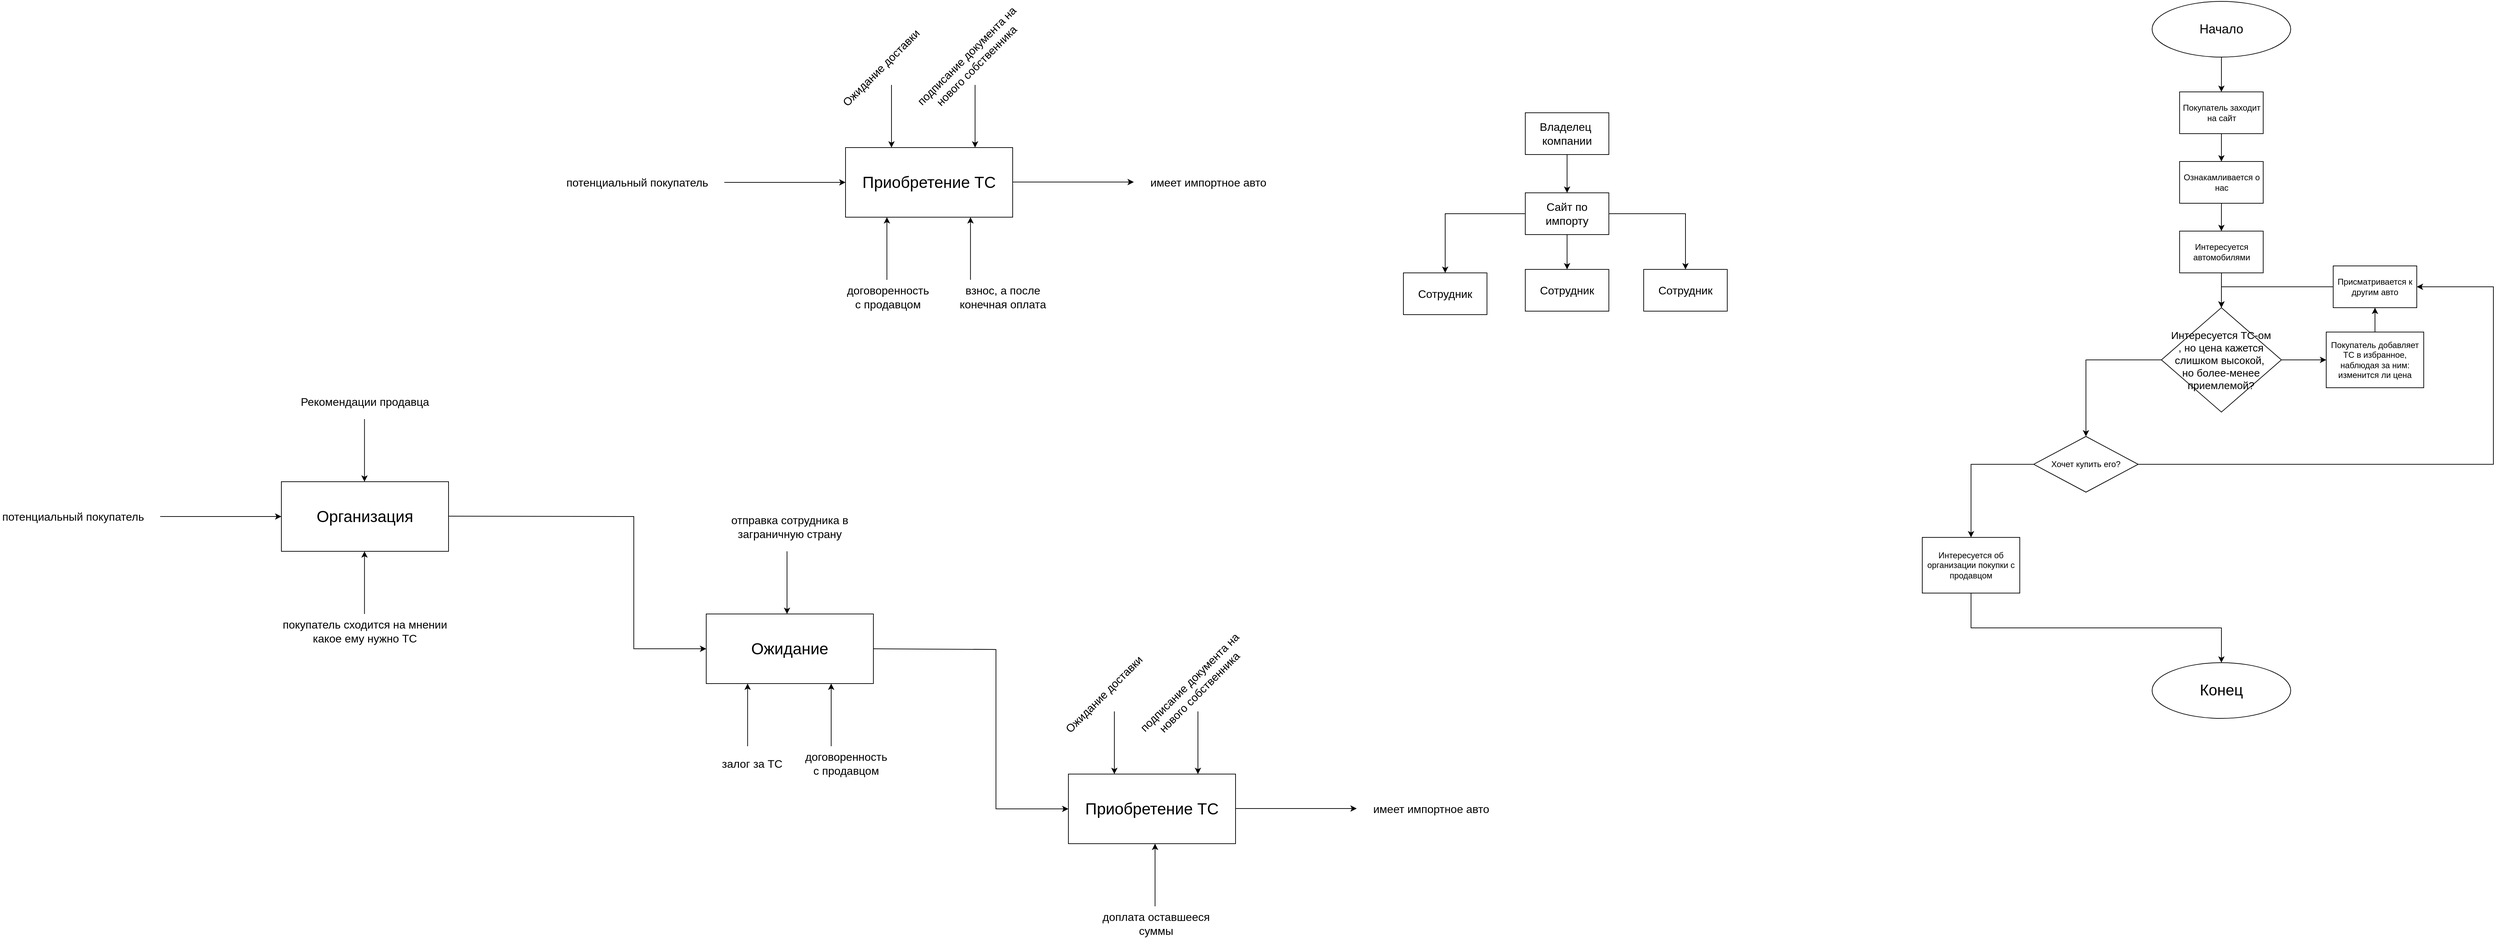 <mxfile version="24.3.1" type="device">
  <diagram name="Страница — 1" id="qD9a2uQzM58jKyfptVqL">
    <mxGraphModel dx="2420" dy="852" grid="1" gridSize="10" guides="1" tooltips="1" connect="1" arrows="1" fold="1" page="1" pageScale="1" pageWidth="827" pageHeight="1169" math="0" shadow="0">
      <root>
        <mxCell id="0" />
        <mxCell id="1" parent="0" />
        <mxCell id="t3ONwPED8ULluydBsEeW-1" value="Приобретение ТС" style="rounded=0;whiteSpace=wrap;html=1;fontSize=23;" parent="1" vertex="1">
          <mxGeometry x="434" y="380" width="240" height="100" as="geometry" />
        </mxCell>
        <mxCell id="t3ONwPED8ULluydBsEeW-2" value="" style="endArrow=classic;html=1;rounded=0;entryX=0;entryY=0.5;entryDx=0;entryDy=0;" parent="1" target="t3ONwPED8ULluydBsEeW-1" edge="1">
          <mxGeometry width="50" height="50" relative="1" as="geometry">
            <mxPoint x="260" y="430" as="sourcePoint" />
            <mxPoint x="310" y="405" as="targetPoint" />
          </mxGeometry>
        </mxCell>
        <mxCell id="t3ONwPED8ULluydBsEeW-3" value="" style="endArrow=classic;html=1;rounded=0;entryX=0;entryY=0.5;entryDx=0;entryDy=0;" parent="1" edge="1">
          <mxGeometry width="50" height="50" relative="1" as="geometry">
            <mxPoint x="674" y="429.5" as="sourcePoint" />
            <mxPoint x="848" y="429.5" as="targetPoint" />
          </mxGeometry>
        </mxCell>
        <mxCell id="m1Rp-SE6Qbz_XijWUfVs-2" value="" style="endArrow=classic;html=1;rounded=0;" parent="1" edge="1">
          <mxGeometry width="50" height="50" relative="1" as="geometry">
            <mxPoint x="500" y="290" as="sourcePoint" />
            <mxPoint x="500" y="380" as="targetPoint" />
          </mxGeometry>
        </mxCell>
        <mxCell id="m1Rp-SE6Qbz_XijWUfVs-3" value="" style="endArrow=classic;html=1;rounded=0;" parent="1" edge="1">
          <mxGeometry width="50" height="50" relative="1" as="geometry">
            <mxPoint x="620" y="290" as="sourcePoint" />
            <mxPoint x="620" y="380" as="targetPoint" />
          </mxGeometry>
        </mxCell>
        <mxCell id="m1Rp-SE6Qbz_XijWUfVs-4" value="" style="endArrow=classic;html=1;rounded=0;" parent="1" edge="1">
          <mxGeometry width="50" height="50" relative="1" as="geometry">
            <mxPoint x="493.41" y="570" as="sourcePoint" />
            <mxPoint x="493.41" y="480" as="targetPoint" />
          </mxGeometry>
        </mxCell>
        <mxCell id="m1Rp-SE6Qbz_XijWUfVs-5" value="" style="endArrow=classic;html=1;rounded=0;" parent="1" edge="1">
          <mxGeometry width="50" height="50" relative="1" as="geometry">
            <mxPoint x="613.41" y="570" as="sourcePoint" />
            <mxPoint x="613.41" y="480" as="targetPoint" />
          </mxGeometry>
        </mxCell>
        <mxCell id="m1Rp-SE6Qbz_XijWUfVs-6" value="Ожидание доставки" style="text;html=1;align=center;verticalAlign=middle;whiteSpace=wrap;rounded=0;fontSize=16;rotation=-45;" parent="1" vertex="1">
          <mxGeometry x="380" y="250" width="210" height="30" as="geometry" />
        </mxCell>
        <mxCell id="m1Rp-SE6Qbz_XijWUfVs-7" value="подписание документа на нового собственника" style="text;html=1;align=center;verticalAlign=middle;whiteSpace=wrap;rounded=0;fontSize=16;rotation=-45;" parent="1" vertex="1">
          <mxGeometry x="510" y="240" width="210" height="30" as="geometry" />
        </mxCell>
        <mxCell id="m1Rp-SE6Qbz_XijWUfVs-8" value="потенциальный покупатель" style="text;html=1;align=center;verticalAlign=middle;whiteSpace=wrap;rounded=0;fontSize=16;" parent="1" vertex="1">
          <mxGeometry x="30" y="415" width="210" height="30" as="geometry" />
        </mxCell>
        <mxCell id="m1Rp-SE6Qbz_XijWUfVs-9" value="договоренность с продавцом" style="text;html=1;align=center;verticalAlign=middle;whiteSpace=wrap;rounded=0;fontSize=16;" parent="1" vertex="1">
          <mxGeometry x="430" y="580" width="130" height="30" as="geometry" />
        </mxCell>
        <mxCell id="m1Rp-SE6Qbz_XijWUfVs-10" value="взнос, а после конечная оплата" style="text;html=1;align=center;verticalAlign=middle;whiteSpace=wrap;rounded=0;fontSize=16;" parent="1" vertex="1">
          <mxGeometry x="580" y="580" width="160" height="30" as="geometry" />
        </mxCell>
        <mxCell id="m1Rp-SE6Qbz_XijWUfVs-11" value="имеет импортное авто" style="text;html=1;align=center;verticalAlign=middle;whiteSpace=wrap;rounded=0;fontSize=16;" parent="1" vertex="1">
          <mxGeometry x="850" y="415" width="210" height="30" as="geometry" />
        </mxCell>
        <mxCell id="mZaVRYP02iY4yXCvRnx1-1" value="Ожидание" style="rounded=0;whiteSpace=wrap;html=1;fontSize=23;" parent="1" vertex="1">
          <mxGeometry x="234" y="1050" width="240" height="100" as="geometry" />
        </mxCell>
        <mxCell id="mZaVRYP02iY4yXCvRnx1-3" value="" style="endArrow=classic;html=1;rounded=0;entryX=0;entryY=0.5;entryDx=0;entryDy=0;exitX=1;exitY=0.5;exitDx=0;exitDy=0;" parent="1" target="mZaVRYP02iY4yXCvRnx1-27" edge="1" source="mZaVRYP02iY4yXCvRnx1-1">
          <mxGeometry width="50" height="50" relative="1" as="geometry">
            <mxPoint x="514" y="1100" as="sourcePoint" />
            <mxPoint x="688" y="1100" as="targetPoint" />
            <Array as="points">
              <mxPoint x="650" y="1101" />
              <mxPoint x="650" y="1330" />
            </Array>
          </mxGeometry>
        </mxCell>
        <mxCell id="mZaVRYP02iY4yXCvRnx1-4" value="" style="endArrow=classic;html=1;rounded=0;" parent="1" edge="1">
          <mxGeometry width="50" height="50" relative="1" as="geometry">
            <mxPoint x="350" y="960" as="sourcePoint" />
            <mxPoint x="350" y="1050" as="targetPoint" />
          </mxGeometry>
        </mxCell>
        <mxCell id="mZaVRYP02iY4yXCvRnx1-6" value="" style="endArrow=classic;html=1;rounded=0;" parent="1" edge="1">
          <mxGeometry width="50" height="50" relative="1" as="geometry">
            <mxPoint x="293.41" y="1240" as="sourcePoint" />
            <mxPoint x="293.41" y="1150" as="targetPoint" />
          </mxGeometry>
        </mxCell>
        <mxCell id="mZaVRYP02iY4yXCvRnx1-7" value="" style="endArrow=classic;html=1;rounded=0;" parent="1" edge="1">
          <mxGeometry width="50" height="50" relative="1" as="geometry">
            <mxPoint x="413.41" y="1240" as="sourcePoint" />
            <mxPoint x="413.41" y="1150" as="targetPoint" />
          </mxGeometry>
        </mxCell>
        <mxCell id="mZaVRYP02iY4yXCvRnx1-14" value="Организация" style="rounded=0;whiteSpace=wrap;html=1;fontSize=23;" parent="1" vertex="1">
          <mxGeometry x="-376" y="860" width="240" height="100" as="geometry" />
        </mxCell>
        <mxCell id="mZaVRYP02iY4yXCvRnx1-15" value="" style="endArrow=classic;html=1;rounded=0;entryX=0;entryY=0.5;entryDx=0;entryDy=0;" parent="1" target="mZaVRYP02iY4yXCvRnx1-14" edge="1">
          <mxGeometry width="50" height="50" relative="1" as="geometry">
            <mxPoint x="-550" y="910" as="sourcePoint" />
            <mxPoint x="-500" y="885" as="targetPoint" />
          </mxGeometry>
        </mxCell>
        <mxCell id="mZaVRYP02iY4yXCvRnx1-16" value="" style="endArrow=classic;html=1;rounded=0;entryX=0;entryY=0.5;entryDx=0;entryDy=0;" parent="1" target="mZaVRYP02iY4yXCvRnx1-1" edge="1">
          <mxGeometry width="50" height="50" relative="1" as="geometry">
            <mxPoint x="-136" y="909.5" as="sourcePoint" />
            <mxPoint x="38" y="909.5" as="targetPoint" />
            <Array as="points">
              <mxPoint x="130" y="910" />
              <mxPoint x="130" y="1100" />
            </Array>
          </mxGeometry>
        </mxCell>
        <mxCell id="mZaVRYP02iY4yXCvRnx1-18" value="" style="endArrow=classic;html=1;rounded=0;" parent="1" edge="1">
          <mxGeometry width="50" height="50" relative="1" as="geometry">
            <mxPoint x="-256.67" y="770" as="sourcePoint" />
            <mxPoint x="-256.67" y="860" as="targetPoint" />
          </mxGeometry>
        </mxCell>
        <mxCell id="mZaVRYP02iY4yXCvRnx1-20" value="" style="endArrow=classic;html=1;rounded=0;" parent="1" edge="1">
          <mxGeometry width="50" height="50" relative="1" as="geometry">
            <mxPoint x="-256.67" y="1050" as="sourcePoint" />
            <mxPoint x="-256.67" y="960" as="targetPoint" />
          </mxGeometry>
        </mxCell>
        <mxCell id="mZaVRYP02iY4yXCvRnx1-21" value="покупатель сходится на мнении какое ему нужно ТС" style="text;html=1;align=center;verticalAlign=middle;whiteSpace=wrap;rounded=0;fontSize=16;rotation=0;" parent="1" vertex="1">
          <mxGeometry x="-396" y="1060" width="280" height="30" as="geometry" />
        </mxCell>
        <mxCell id="mZaVRYP02iY4yXCvRnx1-23" value="потенциальный покупатель" style="text;html=1;align=center;verticalAlign=middle;whiteSpace=wrap;rounded=0;fontSize=16;" parent="1" vertex="1">
          <mxGeometry x="-780" y="895" width="210" height="30" as="geometry" />
        </mxCell>
        <mxCell id="mZaVRYP02iY4yXCvRnx1-24" value="договоренность с продавцом" style="text;html=1;align=center;verticalAlign=middle;whiteSpace=wrap;rounded=0;fontSize=16;" parent="1" vertex="1">
          <mxGeometry x="370" y="1250" width="130" height="30" as="geometry" />
        </mxCell>
        <mxCell id="mZaVRYP02iY4yXCvRnx1-25" value="залог за ТС" style="text;html=1;align=center;verticalAlign=middle;whiteSpace=wrap;rounded=0;fontSize=16;" parent="1" vertex="1">
          <mxGeometry x="220" y="1250" width="160" height="30" as="geometry" />
        </mxCell>
        <mxCell id="mZaVRYP02iY4yXCvRnx1-27" value="Приобретение ТС" style="rounded=0;whiteSpace=wrap;html=1;fontSize=23;" parent="1" vertex="1">
          <mxGeometry x="754" y="1280" width="240" height="100" as="geometry" />
        </mxCell>
        <mxCell id="mZaVRYP02iY4yXCvRnx1-29" value="" style="endArrow=classic;html=1;rounded=0;entryX=0;entryY=0.5;entryDx=0;entryDy=0;" parent="1" edge="1">
          <mxGeometry width="50" height="50" relative="1" as="geometry">
            <mxPoint x="994" y="1329.5" as="sourcePoint" />
            <mxPoint x="1168" y="1329.5" as="targetPoint" />
          </mxGeometry>
        </mxCell>
        <mxCell id="mZaVRYP02iY4yXCvRnx1-30" value="" style="endArrow=classic;html=1;rounded=0;" parent="1" edge="1">
          <mxGeometry width="50" height="50" relative="1" as="geometry">
            <mxPoint x="820" y="1190" as="sourcePoint" />
            <mxPoint x="820" y="1280" as="targetPoint" />
          </mxGeometry>
        </mxCell>
        <mxCell id="mZaVRYP02iY4yXCvRnx1-31" value="" style="endArrow=classic;html=1;rounded=0;" parent="1" edge="1">
          <mxGeometry width="50" height="50" relative="1" as="geometry">
            <mxPoint x="940" y="1190" as="sourcePoint" />
            <mxPoint x="940" y="1280" as="targetPoint" />
          </mxGeometry>
        </mxCell>
        <mxCell id="mZaVRYP02iY4yXCvRnx1-33" value="" style="endArrow=classic;html=1;rounded=0;" parent="1" edge="1">
          <mxGeometry width="50" height="50" relative="1" as="geometry">
            <mxPoint x="878.41" y="1470" as="sourcePoint" />
            <mxPoint x="878.41" y="1380" as="targetPoint" />
          </mxGeometry>
        </mxCell>
        <mxCell id="mZaVRYP02iY4yXCvRnx1-34" value="Ожидание доставки" style="text;html=1;align=center;verticalAlign=middle;whiteSpace=wrap;rounded=0;fontSize=16;rotation=-45;" parent="1" vertex="1">
          <mxGeometry x="700" y="1150" width="210" height="30" as="geometry" />
        </mxCell>
        <mxCell id="mZaVRYP02iY4yXCvRnx1-35" value="подписание документа на нового собственника" style="text;html=1;align=center;verticalAlign=middle;whiteSpace=wrap;rounded=0;fontSize=16;rotation=-45;" parent="1" vertex="1">
          <mxGeometry x="830" y="1140" width="210" height="30" as="geometry" />
        </mxCell>
        <mxCell id="mZaVRYP02iY4yXCvRnx1-38" value="доплата оставшееся суммы" style="text;html=1;align=center;verticalAlign=middle;whiteSpace=wrap;rounded=0;fontSize=16;" parent="1" vertex="1">
          <mxGeometry x="800" y="1480" width="160" height="30" as="geometry" />
        </mxCell>
        <mxCell id="mZaVRYP02iY4yXCvRnx1-39" value="имеет импортное авто" style="text;html=1;align=center;verticalAlign=middle;whiteSpace=wrap;rounded=0;fontSize=16;" parent="1" vertex="1">
          <mxGeometry x="1170" y="1315" width="210" height="30" as="geometry" />
        </mxCell>
        <mxCell id="mZaVRYP02iY4yXCvRnx1-41" value="отправка сотрудника в заграничную страну" style="text;html=1;align=center;verticalAlign=middle;whiteSpace=wrap;rounded=0;fontSize=16;rotation=0;" parent="1" vertex="1">
          <mxGeometry x="249" y="910" width="210" height="30" as="geometry" />
        </mxCell>
        <mxCell id="mZaVRYP02iY4yXCvRnx1-43" value="Рекомендации продавца" style="text;html=1;align=center;verticalAlign=middle;whiteSpace=wrap;rounded=0;fontSize=16;rotation=0;" parent="1" vertex="1">
          <mxGeometry x="-396" y="730" width="280" height="30" as="geometry" />
        </mxCell>
        <mxCell id="mZaVRYP02iY4yXCvRnx1-61" style="edgeStyle=orthogonalEdgeStyle;rounded=0;orthogonalLoop=1;jettySize=auto;html=1;entryX=0.5;entryY=0;entryDx=0;entryDy=0;" parent="1" source="mZaVRYP02iY4yXCvRnx1-44" target="mZaVRYP02iY4yXCvRnx1-46" edge="1">
          <mxGeometry relative="1" as="geometry" />
        </mxCell>
        <mxCell id="mZaVRYP02iY4yXCvRnx1-44" value="Начало" style="ellipse;whiteSpace=wrap;html=1;fontSize=18;" parent="1" vertex="1">
          <mxGeometry x="2310" y="170" width="199" height="80" as="geometry" />
        </mxCell>
        <mxCell id="mZaVRYP02iY4yXCvRnx1-45" value="Конец" style="ellipse;whiteSpace=wrap;html=1;fontSize=22;" parent="1" vertex="1">
          <mxGeometry x="2310" y="1120" width="199" height="80" as="geometry" />
        </mxCell>
        <mxCell id="mZaVRYP02iY4yXCvRnx1-62" style="edgeStyle=orthogonalEdgeStyle;rounded=0;orthogonalLoop=1;jettySize=auto;html=1;entryX=0.5;entryY=0;entryDx=0;entryDy=0;" parent="1" source="mZaVRYP02iY4yXCvRnx1-46" target="mZaVRYP02iY4yXCvRnx1-47" edge="1">
          <mxGeometry relative="1" as="geometry" />
        </mxCell>
        <mxCell id="mZaVRYP02iY4yXCvRnx1-46" value="Покупатель заходит на сайт" style="rounded=0;whiteSpace=wrap;html=1;" parent="1" vertex="1">
          <mxGeometry x="2349.5" y="300" width="120" height="60" as="geometry" />
        </mxCell>
        <mxCell id="mZaVRYP02iY4yXCvRnx1-63" style="edgeStyle=orthogonalEdgeStyle;rounded=0;orthogonalLoop=1;jettySize=auto;html=1;entryX=0.5;entryY=0;entryDx=0;entryDy=0;" parent="1" source="mZaVRYP02iY4yXCvRnx1-47" target="mZaVRYP02iY4yXCvRnx1-48" edge="1">
          <mxGeometry relative="1" as="geometry" />
        </mxCell>
        <mxCell id="mZaVRYP02iY4yXCvRnx1-47" value="Ознакамливается о нас" style="rounded=0;whiteSpace=wrap;html=1;" parent="1" vertex="1">
          <mxGeometry x="2349.5" y="400" width="120" height="60" as="geometry" />
        </mxCell>
        <mxCell id="mZaVRYP02iY4yXCvRnx1-64" style="edgeStyle=orthogonalEdgeStyle;rounded=0;orthogonalLoop=1;jettySize=auto;html=1;entryX=0.5;entryY=0;entryDx=0;entryDy=0;" parent="1" source="mZaVRYP02iY4yXCvRnx1-48" target="mZaVRYP02iY4yXCvRnx1-50" edge="1">
          <mxGeometry relative="1" as="geometry" />
        </mxCell>
        <mxCell id="mZaVRYP02iY4yXCvRnx1-48" value="Интересуется автомобилями" style="rounded=0;whiteSpace=wrap;html=1;" parent="1" vertex="1">
          <mxGeometry x="2349.5" y="500" width="120" height="60" as="geometry" />
        </mxCell>
        <mxCell id="mZaVRYP02iY4yXCvRnx1-54" style="edgeStyle=orthogonalEdgeStyle;rounded=0;orthogonalLoop=1;jettySize=auto;html=1;entryX=0.5;entryY=0;entryDx=0;entryDy=0;" parent="1" source="mZaVRYP02iY4yXCvRnx1-50" target="mZaVRYP02iY4yXCvRnx1-53" edge="1">
          <mxGeometry relative="1" as="geometry" />
        </mxCell>
        <mxCell id="mZaVRYP02iY4yXCvRnx1-59" style="edgeStyle=orthogonalEdgeStyle;rounded=0;orthogonalLoop=1;jettySize=auto;html=1;entryX=0;entryY=0.5;entryDx=0;entryDy=0;" parent="1" source="mZaVRYP02iY4yXCvRnx1-50" target="mZaVRYP02iY4yXCvRnx1-51" edge="1">
          <mxGeometry relative="1" as="geometry" />
        </mxCell>
        <mxCell id="mZaVRYP02iY4yXCvRnx1-50" value="Интересуется ТС-ом&lt;div&gt;, но&amp;nbsp;&lt;span style=&quot;background-color: initial;&quot;&gt;цена кажется слишком высокой,&amp;nbsp;&lt;/span&gt;&lt;div style=&quot;font-size: 15px;&quot;&gt;но более-менее приемлемой?&lt;/div&gt;&lt;/div&gt;" style="rhombus;whiteSpace=wrap;html=1;fontSize=15;" parent="1" vertex="1">
          <mxGeometry x="2323.37" y="610" width="172.25" height="150" as="geometry" />
        </mxCell>
        <mxCell id="mZaVRYP02iY4yXCvRnx1-58" style="edgeStyle=orthogonalEdgeStyle;rounded=0;orthogonalLoop=1;jettySize=auto;html=1;entryX=0.5;entryY=1;entryDx=0;entryDy=0;" parent="1" source="mZaVRYP02iY4yXCvRnx1-51" target="mZaVRYP02iY4yXCvRnx1-56" edge="1">
          <mxGeometry relative="1" as="geometry" />
        </mxCell>
        <mxCell id="mZaVRYP02iY4yXCvRnx1-51" value="Покупатель добавляет ТС в избранное, наблюдая за ним: изменится ли цена" style="rounded=0;whiteSpace=wrap;html=1;" parent="1" vertex="1">
          <mxGeometry x="2560" y="645" width="140" height="80" as="geometry" />
        </mxCell>
        <mxCell id="mZaVRYP02iY4yXCvRnx1-55" style="edgeStyle=orthogonalEdgeStyle;rounded=0;orthogonalLoop=1;jettySize=auto;html=1;entryX=0.5;entryY=0;entryDx=0;entryDy=0;" parent="1" source="mZaVRYP02iY4yXCvRnx1-52" target="mZaVRYP02iY4yXCvRnx1-45" edge="1">
          <mxGeometry relative="1" as="geometry">
            <Array as="points">
              <mxPoint x="2050" y="1070" />
              <mxPoint x="2410" y="1070" />
            </Array>
          </mxGeometry>
        </mxCell>
        <mxCell id="mZaVRYP02iY4yXCvRnx1-52" value="Интересуется об организации покупки с продавцом" style="rounded=0;whiteSpace=wrap;html=1;" parent="1" vertex="1">
          <mxGeometry x="1980" y="940" width="140" height="80" as="geometry" />
        </mxCell>
        <mxCell id="mZaVRYP02iY4yXCvRnx1-57" style="edgeStyle=orthogonalEdgeStyle;rounded=0;orthogonalLoop=1;jettySize=auto;html=1;entryX=1;entryY=0.5;entryDx=0;entryDy=0;" parent="1" source="mZaVRYP02iY4yXCvRnx1-53" target="mZaVRYP02iY4yXCvRnx1-56" edge="1">
          <mxGeometry relative="1" as="geometry">
            <Array as="points">
              <mxPoint x="2800" y="835" />
              <mxPoint x="2800" y="580" />
            </Array>
          </mxGeometry>
        </mxCell>
        <mxCell id="mZaVRYP02iY4yXCvRnx1-60" style="edgeStyle=orthogonalEdgeStyle;rounded=0;orthogonalLoop=1;jettySize=auto;html=1;entryX=0.5;entryY=0;entryDx=0;entryDy=0;" parent="1" source="mZaVRYP02iY4yXCvRnx1-53" target="mZaVRYP02iY4yXCvRnx1-52" edge="1">
          <mxGeometry relative="1" as="geometry" />
        </mxCell>
        <mxCell id="mZaVRYP02iY4yXCvRnx1-53" value="Хочет купить его?" style="rhombus;whiteSpace=wrap;html=1;" parent="1" vertex="1">
          <mxGeometry x="2140" y="795" width="150" height="80" as="geometry" />
        </mxCell>
        <mxCell id="mZaVRYP02iY4yXCvRnx1-65" style="edgeStyle=orthogonalEdgeStyle;rounded=0;orthogonalLoop=1;jettySize=auto;html=1;entryX=0.5;entryY=0;entryDx=0;entryDy=0;" parent="1" source="mZaVRYP02iY4yXCvRnx1-56" target="mZaVRYP02iY4yXCvRnx1-50" edge="1">
          <mxGeometry relative="1" as="geometry" />
        </mxCell>
        <mxCell id="mZaVRYP02iY4yXCvRnx1-56" value="Присматривается к другим авто" style="rounded=0;whiteSpace=wrap;html=1;" parent="1" vertex="1">
          <mxGeometry x="2570" y="550" width="120" height="60" as="geometry" />
        </mxCell>
        <mxCell id="BH4B04rF24y-LLLz_uG6-7" style="edgeStyle=orthogonalEdgeStyle;rounded=0;orthogonalLoop=1;jettySize=auto;html=1;entryX=0.5;entryY=0;entryDx=0;entryDy=0;" edge="1" parent="1" source="BH4B04rF24y-LLLz_uG6-1" target="BH4B04rF24y-LLLz_uG6-2">
          <mxGeometry relative="1" as="geometry" />
        </mxCell>
        <mxCell id="BH4B04rF24y-LLLz_uG6-1" value="Владелец&amp;nbsp;&lt;div style=&quot;font-size: 16px;&quot;&gt;компании&lt;/div&gt;" style="rounded=0;whiteSpace=wrap;html=1;fontSize=16;" vertex="1" parent="1">
          <mxGeometry x="1410" y="330" width="120" height="60" as="geometry" />
        </mxCell>
        <mxCell id="BH4B04rF24y-LLLz_uG6-8" style="edgeStyle=orthogonalEdgeStyle;rounded=0;orthogonalLoop=1;jettySize=auto;html=1;entryX=0.5;entryY=0;entryDx=0;entryDy=0;" edge="1" parent="1" source="BH4B04rF24y-LLLz_uG6-2" target="BH4B04rF24y-LLLz_uG6-3">
          <mxGeometry relative="1" as="geometry" />
        </mxCell>
        <mxCell id="BH4B04rF24y-LLLz_uG6-9" style="edgeStyle=orthogonalEdgeStyle;rounded=0;orthogonalLoop=1;jettySize=auto;html=1;entryX=0.5;entryY=0;entryDx=0;entryDy=0;" edge="1" parent="1" source="BH4B04rF24y-LLLz_uG6-2" target="BH4B04rF24y-LLLz_uG6-5">
          <mxGeometry relative="1" as="geometry" />
        </mxCell>
        <mxCell id="BH4B04rF24y-LLLz_uG6-10" style="edgeStyle=orthogonalEdgeStyle;rounded=0;orthogonalLoop=1;jettySize=auto;html=1;entryX=0.5;entryY=0;entryDx=0;entryDy=0;" edge="1" parent="1" source="BH4B04rF24y-LLLz_uG6-2" target="BH4B04rF24y-LLLz_uG6-6">
          <mxGeometry relative="1" as="geometry" />
        </mxCell>
        <mxCell id="BH4B04rF24y-LLLz_uG6-2" value="Сайт по импорту" style="rounded=0;whiteSpace=wrap;html=1;fontSize=16;" vertex="1" parent="1">
          <mxGeometry x="1410" y="445" width="120" height="60" as="geometry" />
        </mxCell>
        <mxCell id="BH4B04rF24y-LLLz_uG6-3" value="Сотрудник" style="rounded=0;whiteSpace=wrap;html=1;fontSize=16;" vertex="1" parent="1">
          <mxGeometry x="1235" y="560" width="120" height="60" as="geometry" />
        </mxCell>
        <mxCell id="BH4B04rF24y-LLLz_uG6-5" value="Сотрудник" style="rounded=0;whiteSpace=wrap;html=1;fontSize=16;" vertex="1" parent="1">
          <mxGeometry x="1410" y="555" width="120" height="60" as="geometry" />
        </mxCell>
        <mxCell id="BH4B04rF24y-LLLz_uG6-6" value="Сотрудник" style="rounded=0;whiteSpace=wrap;html=1;fontSize=16;" vertex="1" parent="1">
          <mxGeometry x="1580" y="555" width="120" height="60" as="geometry" />
        </mxCell>
      </root>
    </mxGraphModel>
  </diagram>
</mxfile>
